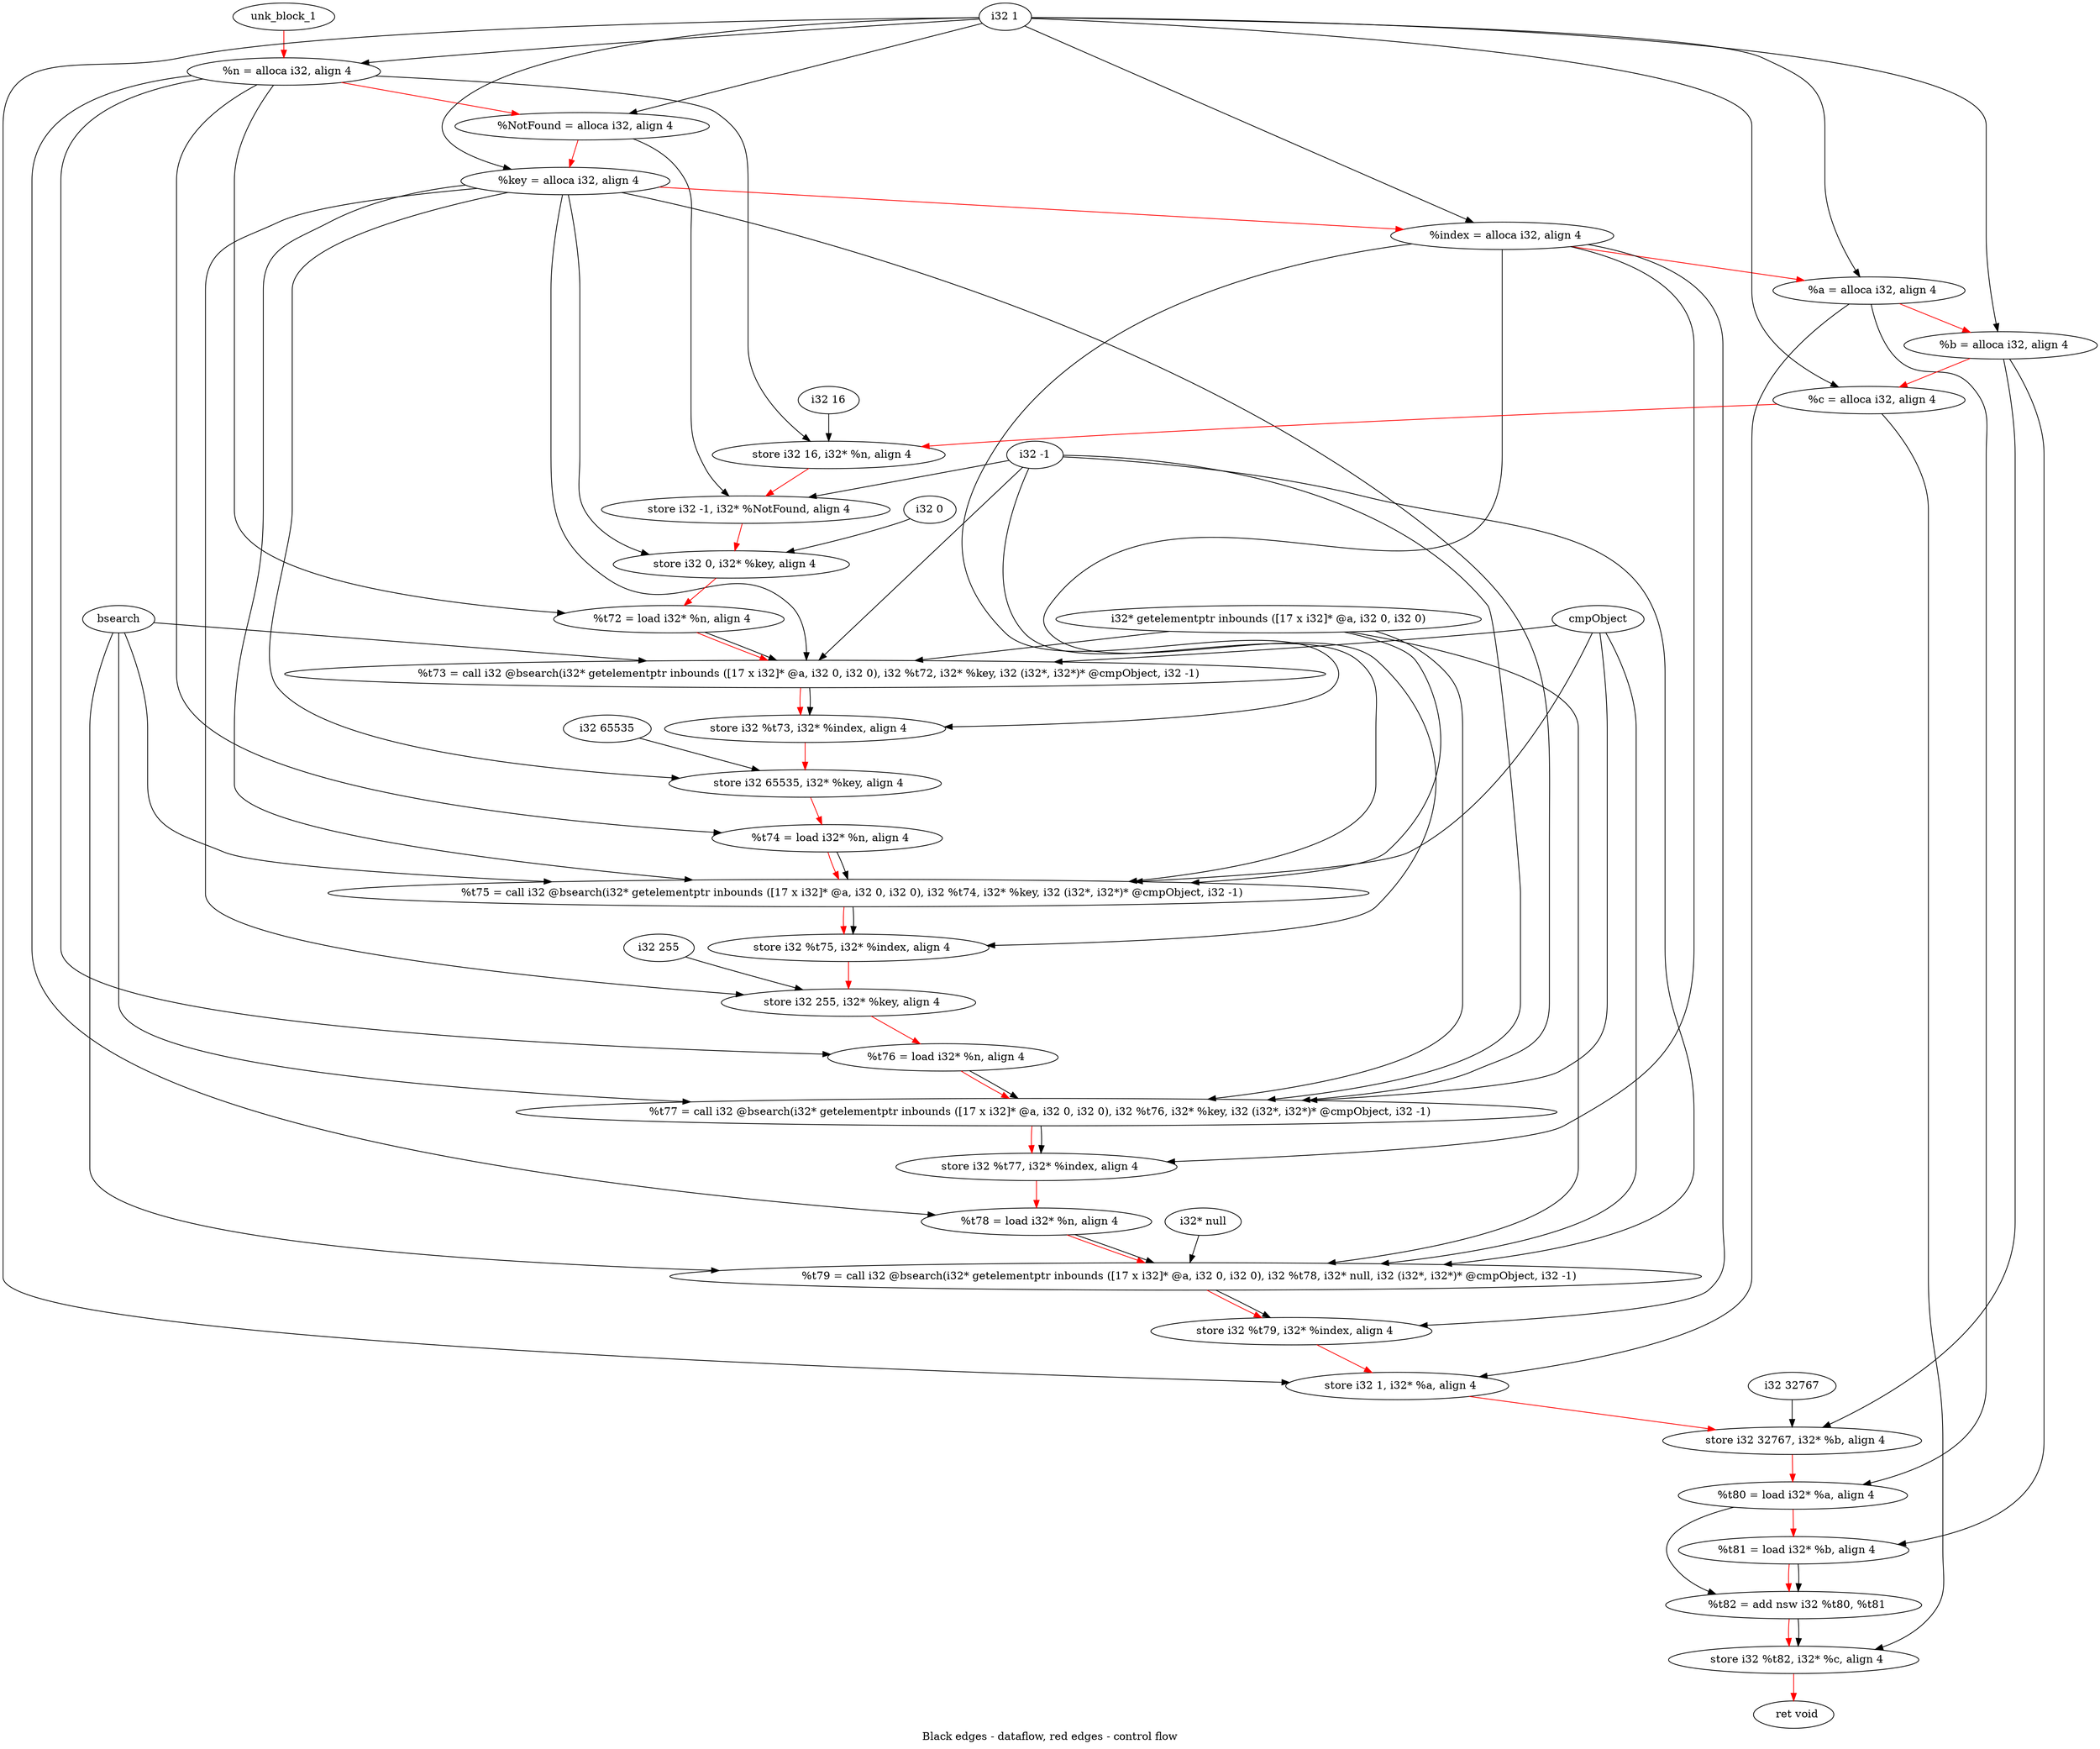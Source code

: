 digraph G {
compound=true
label="Black edges - dataflow, red edges - control flow"
"n" [label="  %n = alloca i32, align 4"]
"NotFound" [label="  %NotFound = alloca i32, align 4"]
"key" [label="  %key = alloca i32, align 4"]
"index" [label="  %index = alloca i32, align 4"]
"a" [label="  %a = alloca i32, align 4"]
"b" [label="  %b = alloca i32, align 4"]
"c" [label="  %c = alloca i32, align 4"]
"_1" [label="  store i32 16, i32* %n, align 4"]
"_2" [label="  store i32 -1, i32* %NotFound, align 4"]
"_3" [label="  store i32 0, i32* %key, align 4"]
"t72" [label="  %t72 = load i32* %n, align 4"]
"t73" [label="  %t73 = call i32 @bsearch(i32* getelementptr inbounds ([17 x i32]* @a, i32 0, i32 0), i32 %t72, i32* %key, i32 (i32*, i32*)* @cmpObject, i32 -1)"]
"_4" [label="  store i32 %t73, i32* %index, align 4"]
"_5" [label="  store i32 65535, i32* %key, align 4"]
"t74" [label="  %t74 = load i32* %n, align 4"]
"t75" [label="  %t75 = call i32 @bsearch(i32* getelementptr inbounds ([17 x i32]* @a, i32 0, i32 0), i32 %t74, i32* %key, i32 (i32*, i32*)* @cmpObject, i32 -1)"]
"_6" [label="  store i32 %t75, i32* %index, align 4"]
"_7" [label="  store i32 255, i32* %key, align 4"]
"t76" [label="  %t76 = load i32* %n, align 4"]
"t77" [label="  %t77 = call i32 @bsearch(i32* getelementptr inbounds ([17 x i32]* @a, i32 0, i32 0), i32 %t76, i32* %key, i32 (i32*, i32*)* @cmpObject, i32 -1)"]
"_8" [label="  store i32 %t77, i32* %index, align 4"]
"t78" [label="  %t78 = load i32* %n, align 4"]
"t79" [label="  %t79 = call i32 @bsearch(i32* getelementptr inbounds ([17 x i32]* @a, i32 0, i32 0), i32 %t78, i32* null, i32 (i32*, i32*)* @cmpObject, i32 -1)"]
"_9" [label="  store i32 %t79, i32* %index, align 4"]
"_10" [label="  store i32 1, i32* %a, align 4"]
"_11" [label="  store i32 32767, i32* %b, align 4"]
"t80" [label="  %t80 = load i32* %a, align 4"]
"t81" [label="  %t81 = load i32* %b, align 4"]
"t82" [label="  %t82 = add nsw i32 %t80, %t81"]
"_12" [label="  store i32 %t82, i32* %c, align 4"]
"_13" [label="  ret void"]
"unk_block_1" -> "n"[color=red]
"i32 1" -> "n"
"n" -> "NotFound"[color=red weight=2]
"i32 1" -> "NotFound"
"NotFound" -> "key"[color=red weight=2]
"i32 1" -> "key"
"key" -> "index"[color=red weight=2]
"i32 1" -> "index"
"index" -> "a"[color=red weight=2]
"i32 1" -> "a"
"a" -> "b"[color=red weight=2]
"i32 1" -> "b"
"b" -> "c"[color=red weight=2]
"i32 1" -> "c"
"c" -> "_1"[color=red weight=2]
"i32 16" -> "_1"
"n" -> "_1"
"_1" -> "_2"[color=red weight=2]
"i32 -1" -> "_2"
"NotFound" -> "_2"
"_2" -> "_3"[color=red weight=2]
"i32 0" -> "_3"
"key" -> "_3"
"_3" -> "t72"[color=red weight=2]
"n" -> "t72"
"t72" -> "t73"[color=red weight=2]
"i32* getelementptr inbounds ([17 x i32]* @a, i32 0, i32 0)" -> "t73"
"t72" -> "t73"
"key" -> "t73"
"cmpObject" -> "t73"
"i32 -1" -> "t73"
"bsearch" -> "t73"
"t73" -> "_4"[color=red weight=2]
"t73" -> "_4"
"index" -> "_4"
"_4" -> "_5"[color=red weight=2]
"i32 65535" -> "_5"
"key" -> "_5"
"_5" -> "t74"[color=red weight=2]
"n" -> "t74"
"t74" -> "t75"[color=red weight=2]
"i32* getelementptr inbounds ([17 x i32]* @a, i32 0, i32 0)" -> "t75"
"t74" -> "t75"
"key" -> "t75"
"cmpObject" -> "t75"
"i32 -1" -> "t75"
"bsearch" -> "t75"
"t75" -> "_6"[color=red weight=2]
"t75" -> "_6"
"index" -> "_6"
"_6" -> "_7"[color=red weight=2]
"i32 255" -> "_7"
"key" -> "_7"
"_7" -> "t76"[color=red weight=2]
"n" -> "t76"
"t76" -> "t77"[color=red weight=2]
"i32* getelementptr inbounds ([17 x i32]* @a, i32 0, i32 0)" -> "t77"
"t76" -> "t77"
"key" -> "t77"
"cmpObject" -> "t77"
"i32 -1" -> "t77"
"bsearch" -> "t77"
"t77" -> "_8"[color=red weight=2]
"t77" -> "_8"
"index" -> "_8"
"_8" -> "t78"[color=red weight=2]
"n" -> "t78"
"t78" -> "t79"[color=red weight=2]
"i32* getelementptr inbounds ([17 x i32]* @a, i32 0, i32 0)" -> "t79"
"t78" -> "t79"
"i32* null" -> "t79"
"cmpObject" -> "t79"
"i32 -1" -> "t79"
"bsearch" -> "t79"
"t79" -> "_9"[color=red weight=2]
"t79" -> "_9"
"index" -> "_9"
"_9" -> "_10"[color=red weight=2]
"i32 1" -> "_10"
"a" -> "_10"
"_10" -> "_11"[color=red weight=2]
"i32 32767" -> "_11"
"b" -> "_11"
"_11" -> "t80"[color=red weight=2]
"a" -> "t80"
"t80" -> "t81"[color=red weight=2]
"b" -> "t81"
"t81" -> "t82"[color=red weight=2]
"t80" -> "t82"
"t81" -> "t82"
"t82" -> "_12"[color=red weight=2]
"t82" -> "_12"
"c" -> "_12"
"_12" -> "_13"[color=red weight=2]

}
